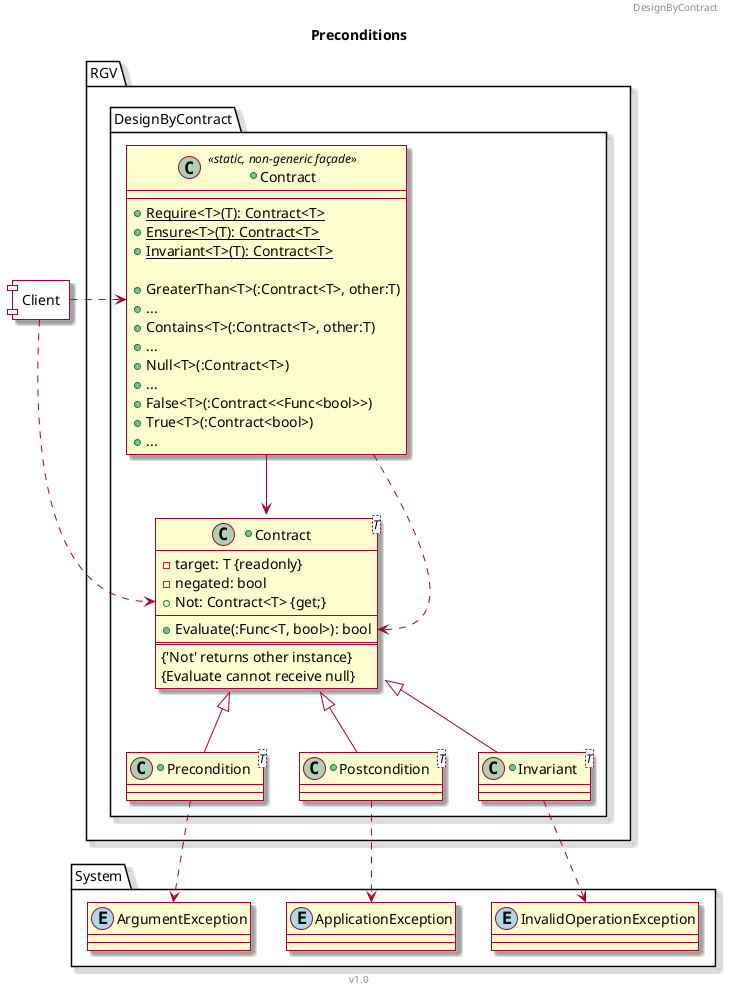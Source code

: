 ﻿@startuml
'''''''''''''
skin rose
allowmixing
skinparam componentstyle uml1
'''''''''''''
title Preconditions
header DesignByContract
footer v1.0

component Client #white

package RGV.DesignByContract{
+class "Contract" as ContractFaçade <<static, non-generic façade>>{
    +{static}Require<T>(T): Contract<T>
    +{static}Ensure<T>(T): Contract<T>
    +{static}Invariant<T>(T): Contract<T>
    
    +GreaterThan<T>(:Contract<T>, other:T)
    +{method}...
    +Contains<T>(:Contract<T>, other:T)
    +{method}...
    +Null<T>(:Contract<T>)
    +{method}...
    +False<T>(:Contract<<Func<bool>>)
    +True<T>(:Contract<bool>)
    +{method}...
}

+class Precondition<T>{
}
+class Postcondition<T>{
}
+class Invariant<T>{
}


+class Contract<T>{
    -target: T {readonly}
    -negated: bool
    +Not: Contract<T> {get;}
    --
    +Evaluate(:Func<T, bool>): bool
    ==
    {'Not' returns other instance}
    {Evaluate cannot receive null}
}
}
'''''''''''''

ContractFaçade --> Contract
ContractFaçade ..> Contract::Evaluate
Client .r.> ContractFaçade
Client ..> Contract::Not

Precondition -u-|> Contract
Postcondition -u-|> Contract
Invariant -u-|> Contract

package System{
 class ArgumentException <<(E, lightblue)>>
 class InvalidOperationException <<(E, lightblue)>>
 class ApplicationException <<(E, lightblue)>>
}

Precondition ..> ArgumentException
Postcondition ..> ApplicationException
Invariant ..> InvalidOperationException

'''''''''''''

@enduml
